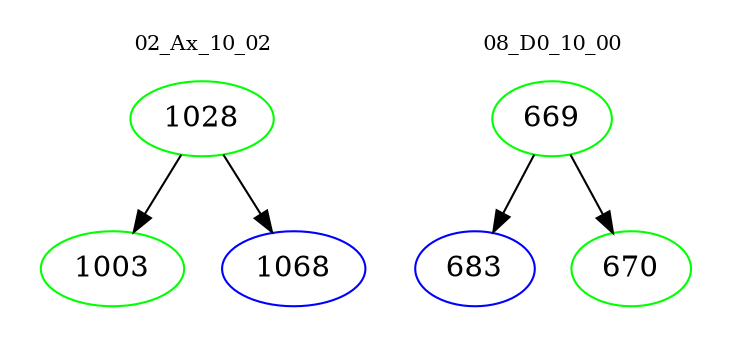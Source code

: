 digraph{
subgraph cluster_0 {
color = white
label = "02_Ax_10_02";
fontsize=10;
T0_1028 [label="1028", color="green"]
T0_1028 -> T0_1003 [color="black"]
T0_1003 [label="1003", color="green"]
T0_1028 -> T0_1068 [color="black"]
T0_1068 [label="1068", color="blue"]
}
subgraph cluster_1 {
color = white
label = "08_D0_10_00";
fontsize=10;
T1_669 [label="669", color="green"]
T1_669 -> T1_683 [color="black"]
T1_683 [label="683", color="blue"]
T1_669 -> T1_670 [color="black"]
T1_670 [label="670", color="green"]
}
}
